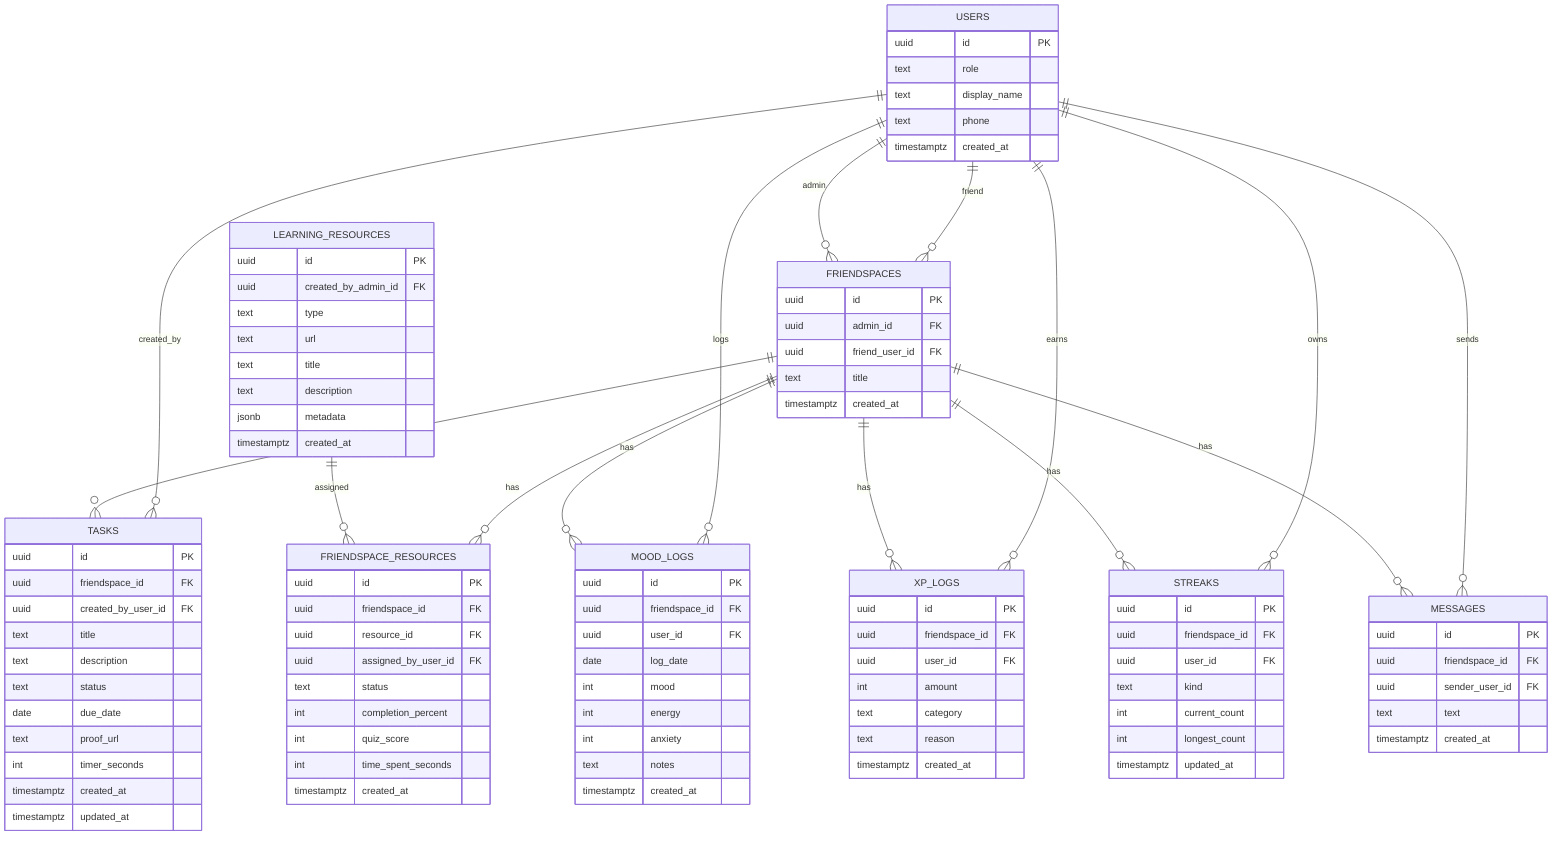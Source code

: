 erDiagram
  USERS ||--o{ FRIENDSPACES : "admin"
  USERS ||--o{ FRIENDSPACES : "friend"
  FRIENDSPACES ||--o{ TASKS : "has"
  USERS ||--o{ TASKS : "created_by"
  LEARNING_RESOURCES ||--o{ FRIENDSPACE_RESOURCES : "assigned"
  FRIENDSPACES ||--o{ FRIENDSPACE_RESOURCES : "has"
  FRIENDSPACES ||--o{ MOOD_LOGS : "has"
  USERS ||--o{ MOOD_LOGS : "logs"
  FRIENDSPACES ||--o{ XP_LOGS : "has"
  USERS ||--o{ XP_LOGS : "earns"
  FRIENDSPACES ||--o{ STREAKS : "has"
  USERS ||--o{ STREAKS : "owns"
  FRIENDSPACES ||--o{ MESSAGES : "has"
  USERS ||--o{ MESSAGES : "sends"

  USERS {
    uuid id PK
    text role
    text display_name
    text phone
    timestamptz created_at
  }
  FRIENDSPACES {
    uuid id PK
    uuid admin_id FK
    uuid friend_user_id FK
    text title
    timestamptz created_at
  }
  TASKS {
    uuid id PK
    uuid friendspace_id FK
    uuid created_by_user_id FK
    text title
    text description
    text status
    date due_date
    text proof_url
    int timer_seconds
    timestamptz created_at
    timestamptz updated_at
  }
  LEARNING_RESOURCES {
    uuid id PK
    uuid created_by_admin_id FK
    text type
    text url
    text title
    text description
    jsonb metadata
    timestamptz created_at
  }
  FRIENDSPACE_RESOURCES {
    uuid id PK
    uuid friendspace_id FK
    uuid resource_id FK
    uuid assigned_by_user_id FK
    text status
    int completion_percent
    int quiz_score
    int time_spent_seconds
    timestamptz created_at
  }
  MOOD_LOGS {
    uuid id PK
    uuid friendspace_id FK
    uuid user_id FK
    date log_date
    int mood
    int energy
    int anxiety
    text notes
    timestamptz created_at
  }
  XP_LOGS {
    uuid id PK
    uuid friendspace_id FK
    uuid user_id FK
    int amount
    text category
    text reason
    timestamptz created_at
  }
  STREAKS {
    uuid id PK
    uuid friendspace_id FK
    uuid user_id FK
    text kind
    int current_count
    int longest_count
    timestamptz updated_at
  }
  MESSAGES {
    uuid id PK
    uuid friendspace_id FK
    uuid sender_user_id FK
    text text
    timestamptz created_at
  }